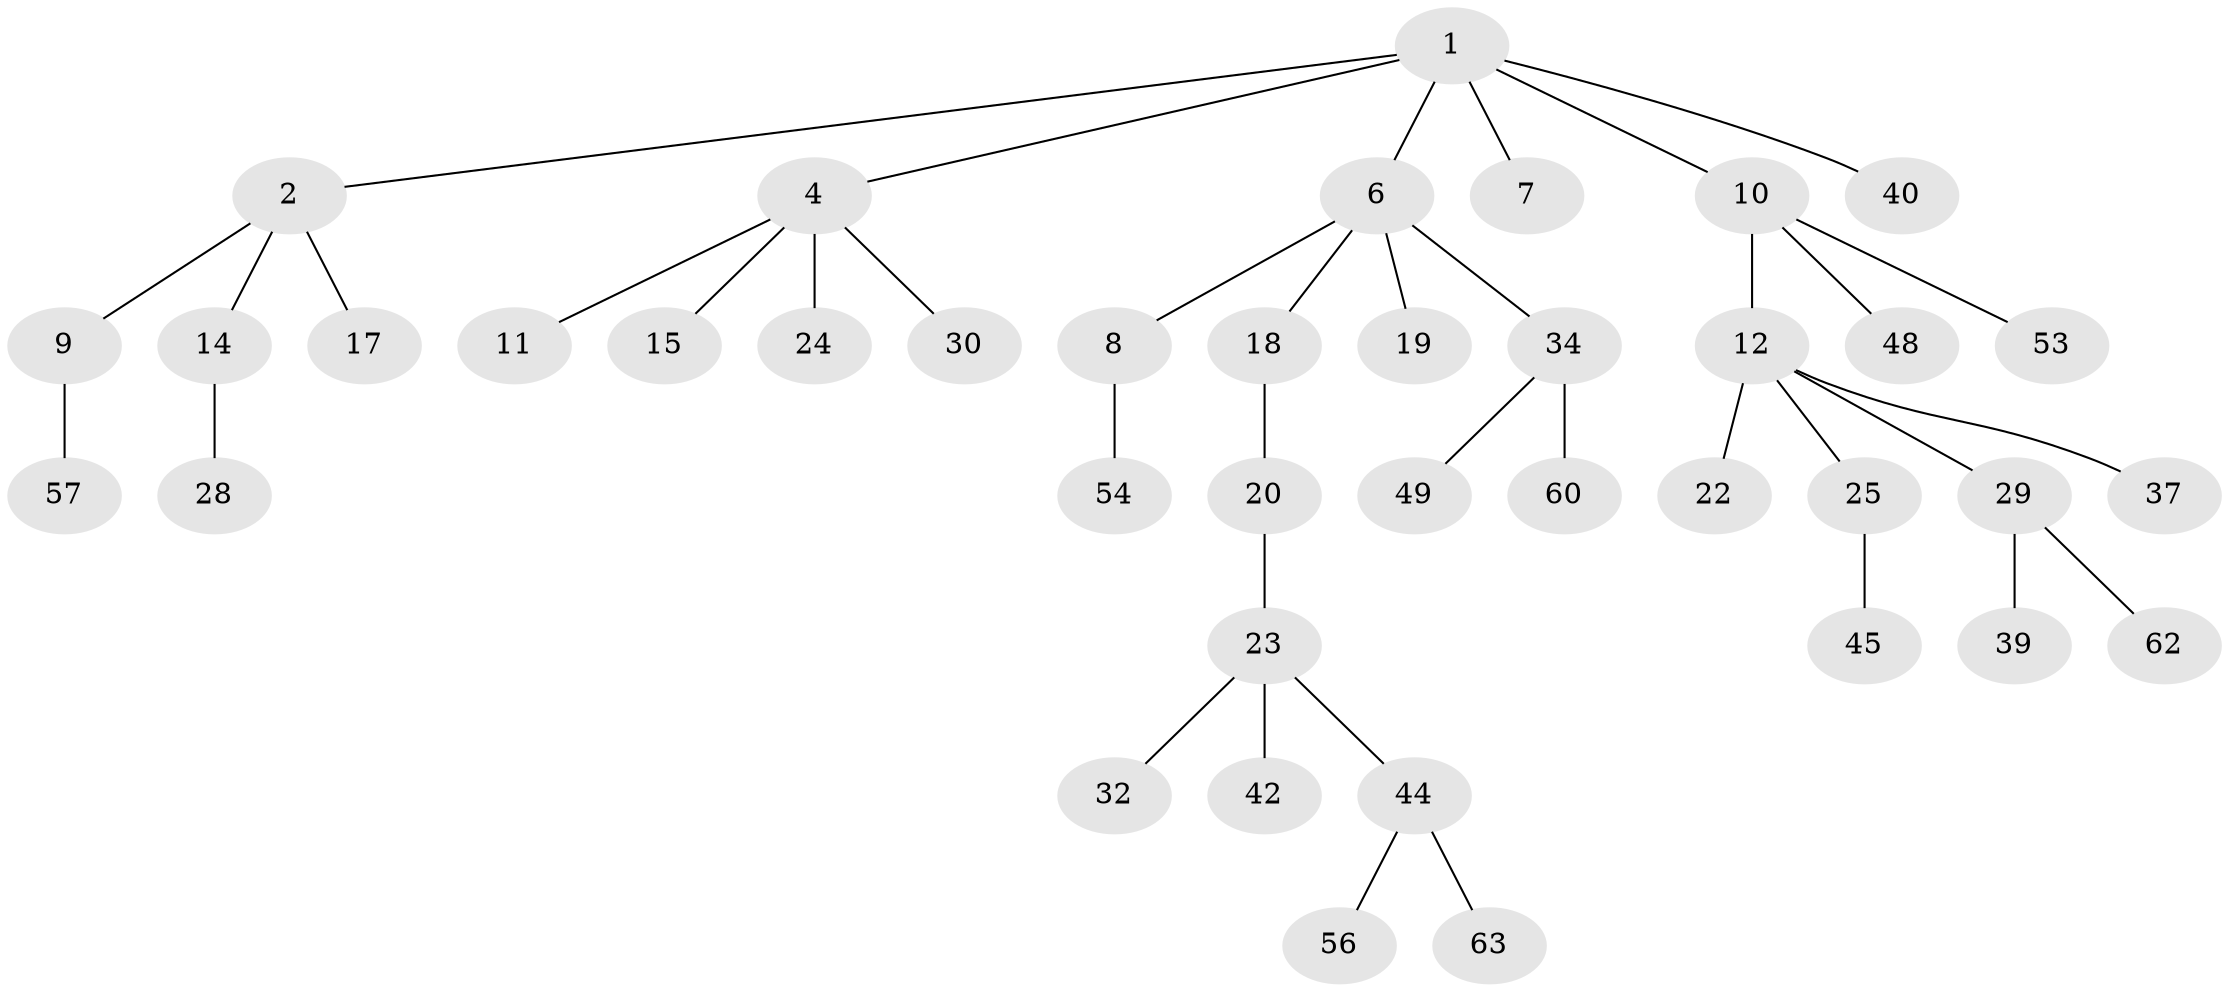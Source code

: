 // original degree distribution, {4: 0.06349206349206349, 3: 0.2222222222222222, 6: 0.015873015873015872, 2: 0.19047619047619047, 1: 0.49206349206349204, 5: 0.015873015873015872}
// Generated by graph-tools (version 1.1) at 2025/42/03/06/25 10:42:04]
// undirected, 40 vertices, 39 edges
graph export_dot {
graph [start="1"]
  node [color=gray90,style=filled];
  1 [super="+3"];
  2 [super="+13"];
  4 [super="+5"];
  6 [super="+43"];
  7 [super="+52"];
  8 [super="+38"];
  9 [super="+26"];
  10 [super="+21"];
  11;
  12 [super="+16"];
  14 [super="+50"];
  15;
  17 [super="+59"];
  18 [super="+31"];
  19;
  20 [super="+27"];
  22 [super="+58"];
  23 [super="+41"];
  24;
  25 [super="+36"];
  28 [super="+51"];
  29 [super="+33"];
  30;
  32 [super="+35"];
  34 [super="+47"];
  37;
  39;
  40 [super="+61"];
  42;
  44 [super="+46"];
  45;
  48 [super="+55"];
  49;
  53;
  54;
  56;
  57;
  60;
  62;
  63;
  1 -- 2;
  1 -- 4;
  1 -- 40;
  1 -- 10;
  1 -- 6;
  1 -- 7;
  2 -- 9;
  2 -- 17;
  2 -- 14;
  4 -- 15;
  4 -- 30;
  4 -- 24;
  4 -- 11;
  6 -- 8;
  6 -- 18;
  6 -- 19;
  6 -- 34;
  8 -- 54;
  9 -- 57;
  10 -- 12;
  10 -- 48;
  10 -- 53;
  12 -- 22;
  12 -- 25;
  12 -- 37;
  12 -- 29;
  14 -- 28;
  18 -- 20;
  20 -- 23;
  23 -- 32;
  23 -- 42;
  23 -- 44;
  25 -- 45;
  29 -- 39;
  29 -- 62;
  34 -- 49;
  34 -- 60;
  44 -- 56;
  44 -- 63;
}
